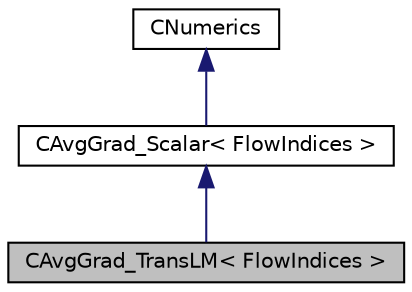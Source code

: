 digraph "CAvgGrad_TransLM&lt; FlowIndices &gt;"
{
 // LATEX_PDF_SIZE
  edge [fontname="Helvetica",fontsize="10",labelfontname="Helvetica",labelfontsize="10"];
  node [fontname="Helvetica",fontsize="10",shape=record];
  Node1 [label="CAvgGrad_TransLM\< FlowIndices \>",height=0.2,width=0.4,color="black", fillcolor="grey75", style="filled", fontcolor="black",tooltip="Class for computing viscous term using average of gradient with correction (LM transition model)."];
  Node2 -> Node1 [dir="back",color="midnightblue",fontsize="10",style="solid",fontname="Helvetica"];
  Node2 [label="CAvgGrad_Scalar\< FlowIndices \>",height=0.2,width=0.4,color="black", fillcolor="white", style="filled",URL="$classCAvgGrad__Scalar.html",tooltip="Template class for computing viscous residual of scalar values."];
  Node3 -> Node2 [dir="back",color="midnightblue",fontsize="10",style="solid",fontname="Helvetica"];
  Node3 [label="CNumerics",height=0.2,width=0.4,color="black", fillcolor="white", style="filled",URL="$classCNumerics.html",tooltip="Class for defining the numerical methods."];
}
